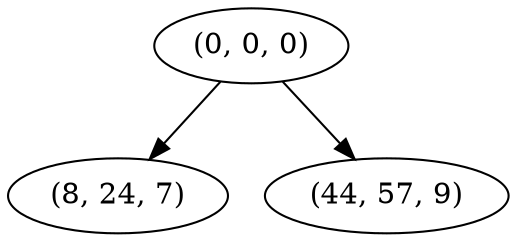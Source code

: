 digraph tree {
    "(0, 0, 0)";
    "(8, 24, 7)";
    "(44, 57, 9)";
    "(0, 0, 0)" -> "(8, 24, 7)";
    "(0, 0, 0)" -> "(44, 57, 9)";
}
